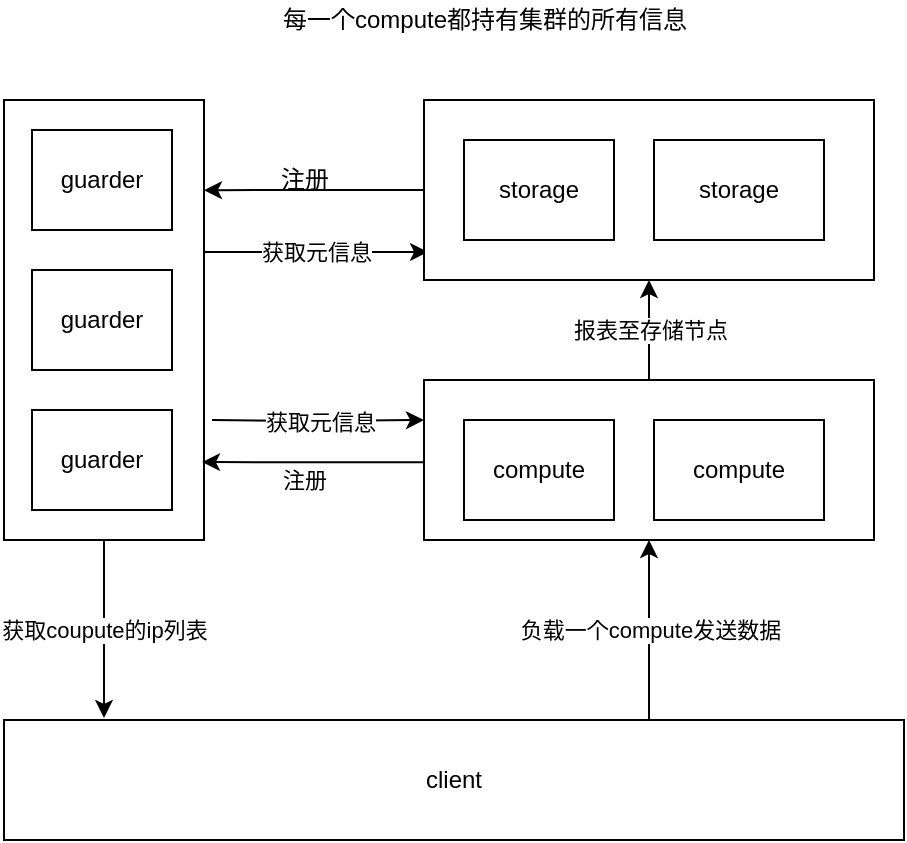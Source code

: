 <mxfile>
    <diagram id="HMDd3VgaN3B1fi6phxCU" name="第 1 页">
        <mxGraphModel dx="795" dy="683" grid="1" gridSize="10" guides="1" tooltips="1" connect="1" arrows="1" fold="1" page="1" pageScale="1" pageWidth="827" pageHeight="1169" math="0" shadow="0">
            <root>
                <mxCell id="0"/>
                <mxCell id="1" parent="0"/>
                <mxCell id="38" value="" style="rounded=0;whiteSpace=wrap;html=1;" parent="1" vertex="1">
                    <mxGeometry x="510" y="240" width="225" height="80" as="geometry"/>
                </mxCell>
                <mxCell id="47" value="获取元信息" style="edgeStyle=orthogonalEdgeStyle;rounded=0;orthogonalLoop=1;jettySize=auto;html=1;entryX=0.009;entryY=0.844;entryDx=0;entryDy=0;entryPerimeter=0;startArrow=none;startFill=0;endArrow=classic;endFill=1;" parent="1" source="36" target="35" edge="1">
                    <mxGeometry relative="1" as="geometry">
                        <Array as="points">
                            <mxPoint x="420" y="176"/>
                            <mxPoint x="420" y="176"/>
                        </Array>
                    </mxGeometry>
                </mxCell>
                <mxCell id="36" value="" style="rounded=0;whiteSpace=wrap;html=1;" parent="1" vertex="1">
                    <mxGeometry x="300" y="100" width="100" height="220" as="geometry"/>
                </mxCell>
                <mxCell id="46" value="报表至存储节点" style="edgeStyle=orthogonalEdgeStyle;rounded=0;orthogonalLoop=1;jettySize=auto;html=1;startArrow=none;startFill=0;endArrow=classic;endFill=1;exitX=0.5;exitY=0;exitDx=0;exitDy=0;" parent="1" source="38" target="35" edge="1">
                    <mxGeometry relative="1" as="geometry"/>
                </mxCell>
                <mxCell id="35" value="" style="rounded=0;whiteSpace=wrap;html=1;" parent="1" vertex="1">
                    <mxGeometry x="510" y="100" width="225" height="90" as="geometry"/>
                </mxCell>
                <mxCell id="44" value="负载一个compute发送数据" style="edgeStyle=orthogonalEdgeStyle;rounded=0;orthogonalLoop=1;jettySize=auto;html=1;entryX=0.5;entryY=1;entryDx=0;entryDy=0;startArrow=none;startFill=0;endArrow=classic;endFill=1;" parent="1" source="2" target="38" edge="1">
                    <mxGeometry relative="1" as="geometry">
                        <Array as="points">
                            <mxPoint x="623" y="365"/>
                        </Array>
                    </mxGeometry>
                </mxCell>
                <mxCell id="2" value="client" style="rounded=0;whiteSpace=wrap;html=1;" parent="1" vertex="1">
                    <mxGeometry x="300" y="410" width="450" height="60" as="geometry"/>
                </mxCell>
                <mxCell id="43" value="注册" style="edgeStyle=orthogonalEdgeStyle;rounded=0;orthogonalLoop=1;jettySize=auto;html=1;entryX=0.99;entryY=0.823;entryDx=0;entryDy=0;entryPerimeter=0;startArrow=none;startFill=0;endArrow=classic;endFill=1;exitX=0;exitY=0.5;exitDx=0;exitDy=0;" parent="1" source="38" target="36" edge="1">
                    <mxGeometry x="0.09" y="9" relative="1" as="geometry">
                        <mxPoint x="460" y="281" as="sourcePoint"/>
                        <Array as="points">
                            <mxPoint x="510" y="281"/>
                        </Array>
                        <mxPoint as="offset"/>
                    </mxGeometry>
                </mxCell>
                <mxCell id="3" value="compute" style="rounded=0;whiteSpace=wrap;html=1;" parent="1" vertex="1">
                    <mxGeometry x="530" y="260" width="75" height="50" as="geometry"/>
                </mxCell>
                <mxCell id="41" style="edgeStyle=orthogonalEdgeStyle;rounded=0;orthogonalLoop=1;jettySize=auto;html=1;entryX=1;entryY=0.205;entryDx=0;entryDy=0;entryPerimeter=0;startArrow=none;startFill=0;endArrow=classic;endFill=1;exitX=0;exitY=0.5;exitDx=0;exitDy=0;" parent="1" source="35" target="36" edge="1">
                    <mxGeometry relative="1" as="geometry">
                        <mxPoint x="460" y="145" as="sourcePoint"/>
                    </mxGeometry>
                </mxCell>
                <mxCell id="4" value="storage" style="rounded=0;whiteSpace=wrap;html=1;" parent="1" vertex="1">
                    <mxGeometry x="530" y="120" width="75" height="50" as="geometry"/>
                </mxCell>
                <mxCell id="5" value="guarder" style="rounded=0;whiteSpace=wrap;html=1;" parent="1" vertex="1">
                    <mxGeometry x="314" y="185" width="70" height="50" as="geometry"/>
                </mxCell>
                <mxCell id="11" value="获取coupute的ip列表" style="rounded=0;orthogonalLoop=1;jettySize=auto;html=1;startArrow=none;startFill=0;exitX=0.5;exitY=1;exitDx=0;exitDy=0;" parent="1" source="36" edge="1">
                    <mxGeometry relative="1" as="geometry">
                        <mxPoint x="265" y="240" as="sourcePoint"/>
                        <mxPoint x="350" y="409" as="targetPoint"/>
                    </mxGeometry>
                </mxCell>
                <mxCell id="8" value="compute" style="rounded=0;whiteSpace=wrap;html=1;" parent="1" vertex="1">
                    <mxGeometry x="625" y="260" width="85" height="50" as="geometry"/>
                </mxCell>
                <mxCell id="10" value="storage" style="rounded=0;whiteSpace=wrap;html=1;" parent="1" vertex="1">
                    <mxGeometry x="625" y="120" width="85" height="50" as="geometry"/>
                </mxCell>
                <mxCell id="37" value="guarder" style="rounded=0;whiteSpace=wrap;html=1;" parent="1" vertex="1">
                    <mxGeometry x="314" y="255" width="70" height="50" as="geometry"/>
                </mxCell>
                <mxCell id="39" value="guarder" style="rounded=0;whiteSpace=wrap;html=1;" parent="1" vertex="1">
                    <mxGeometry x="314" y="115" width="70" height="50" as="geometry"/>
                </mxCell>
                <mxCell id="42" value="注册" style="text;html=1;align=center;verticalAlign=middle;resizable=0;points=[];autosize=1;strokeColor=none;" parent="1" vertex="1">
                    <mxGeometry x="430" y="130" width="40" height="20" as="geometry"/>
                </mxCell>
                <mxCell id="49" value="每一个compute都持有集群的所有信息" style="text;html=1;align=center;verticalAlign=middle;resizable=0;points=[];autosize=1;strokeColor=none;" parent="1" vertex="1">
                    <mxGeometry x="430" y="50" width="220" height="20" as="geometry"/>
                </mxCell>
                <mxCell id="51" value="获取元信息" style="edgeStyle=orthogonalEdgeStyle;rounded=0;orthogonalLoop=1;jettySize=auto;html=1;entryX=0;entryY=0.25;entryDx=0;entryDy=0;startArrow=none;startFill=0;endArrow=classic;endFill=1;" parent="1" target="38" edge="1">
                    <mxGeometry relative="1" as="geometry">
                        <mxPoint x="404" y="260" as="sourcePoint"/>
                        <mxPoint x="496.025" y="260.0" as="targetPoint"/>
                        <Array as="points"/>
                    </mxGeometry>
                </mxCell>
            </root>
        </mxGraphModel>
    </diagram>
</mxfile>